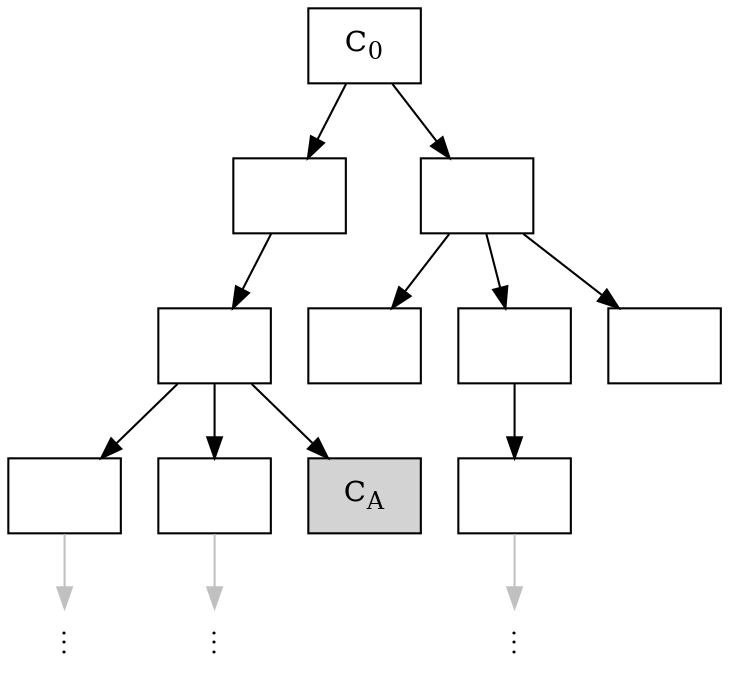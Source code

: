 digraph {
    node [shape=box label="" colorscheme=bupu9];

    c_0 [label=<C<SUB>0</SUB>>];
    c_0 -> c_1, c_2;
    c_1 -> c_1_1;
    c_2 -> c_2_1, c_2_2, c_2_3;
    c_1_1 -> c_1_1_1, c_1_1_2, c_1_1_3;
    c_2_2 -> c_2_2_1;

    dots_1, dots_2, dots_3 [color=white fontcolor=gray label=<&#8942;>];

    c_1_1_3 [style=filled label=<C<SUB>A</SUB>>];

    c_1_1_1 -> dots_1 [color=gray];
    c_1_1_2 -> dots_2 [color=gray];
    c_2_2_1 -> dots_3 [color=gray];
}
